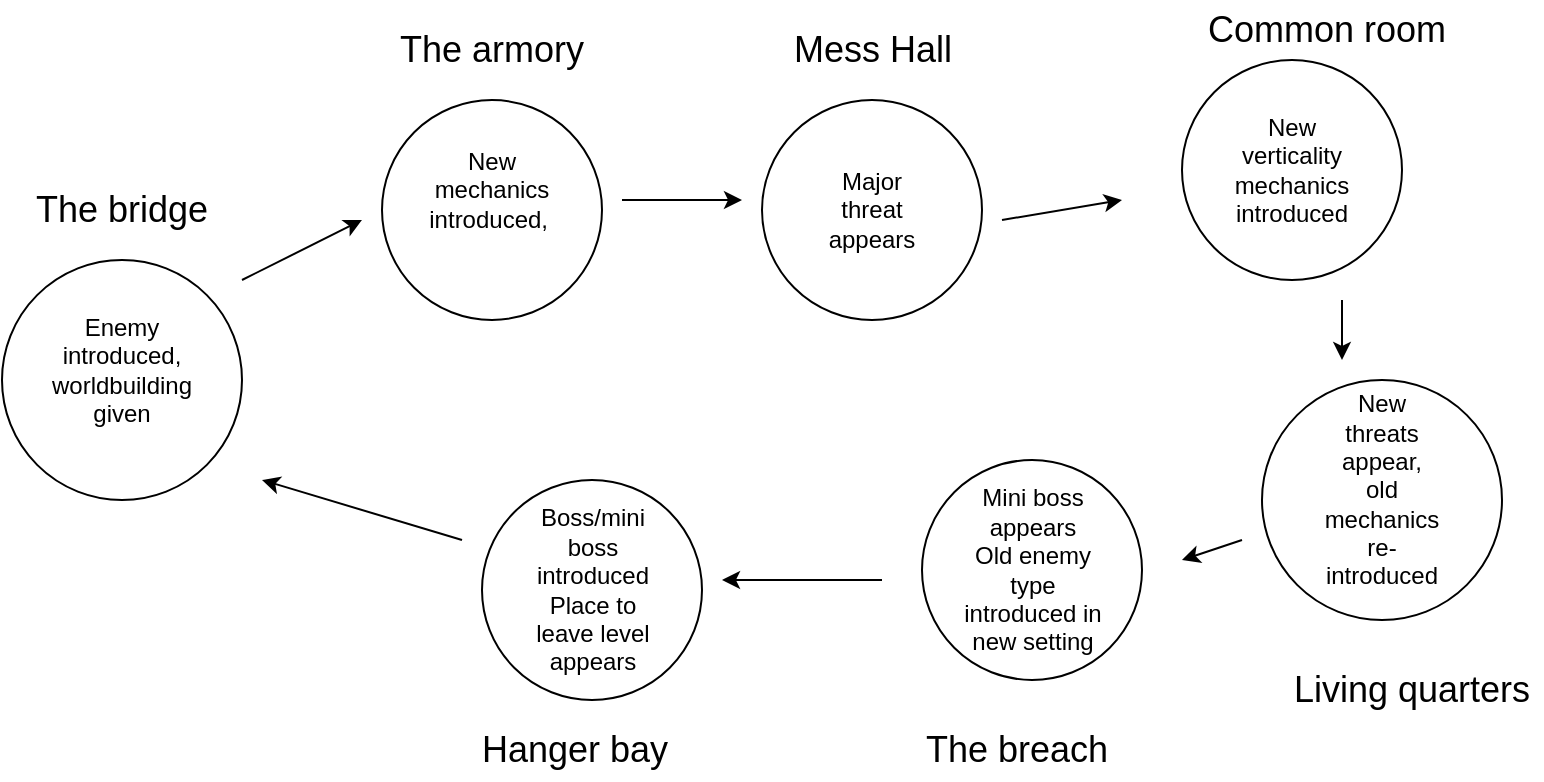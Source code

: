 <mxfile version="15.7.1" type="device"><diagram id="iKAEeIR99axe2OjKdpHj" name="Page-1"><mxGraphModel dx="1038" dy="617" grid="1" gridSize="10" guides="1" tooltips="1" connect="1" arrows="1" fold="1" page="1" pageScale="1" pageWidth="850" pageHeight="1100" math="0" shadow="0"><root><mxCell id="0"/><mxCell id="1" parent="0"/><mxCell id="lABuy9ejOP4kdRoIfY8Z-1" value="" style="ellipse;whiteSpace=wrap;html=1;aspect=fixed;" vertex="1" parent="1"><mxGeometry x="30" y="270" width="120" height="120" as="geometry"/></mxCell><mxCell id="lABuy9ejOP4kdRoIfY8Z-5" value="" style="endArrow=classic;html=1;rounded=0;" edge="1" parent="1"><mxGeometry width="50" height="50" relative="1" as="geometry"><mxPoint x="150" y="280" as="sourcePoint"/><mxPoint x="210" y="250" as="targetPoint"/></mxGeometry></mxCell><mxCell id="lABuy9ejOP4kdRoIfY8Z-7" value="" style="ellipse;whiteSpace=wrap;html=1;aspect=fixed;" vertex="1" parent="1"><mxGeometry x="220" y="190" width="110" height="110" as="geometry"/></mxCell><mxCell id="lABuy9ejOP4kdRoIfY8Z-8" value="" style="endArrow=classic;html=1;rounded=0;" edge="1" parent="1"><mxGeometry width="50" height="50" relative="1" as="geometry"><mxPoint x="340" y="240" as="sourcePoint"/><mxPoint x="400" y="240" as="targetPoint"/></mxGeometry></mxCell><mxCell id="lABuy9ejOP4kdRoIfY8Z-9" value="" style="ellipse;whiteSpace=wrap;html=1;aspect=fixed;" vertex="1" parent="1"><mxGeometry x="410" y="190" width="110" height="110" as="geometry"/></mxCell><mxCell id="lABuy9ejOP4kdRoIfY8Z-10" value="" style="endArrow=classic;html=1;rounded=0;" edge="1" parent="1"><mxGeometry width="50" height="50" relative="1" as="geometry"><mxPoint x="530" y="250" as="sourcePoint"/><mxPoint x="590" y="240" as="targetPoint"/></mxGeometry></mxCell><mxCell id="lABuy9ejOP4kdRoIfY8Z-11" value="" style="ellipse;whiteSpace=wrap;html=1;aspect=fixed;" vertex="1" parent="1"><mxGeometry x="660" y="330" width="120" height="120" as="geometry"/></mxCell><mxCell id="lABuy9ejOP4kdRoIfY8Z-14" value="" style="endArrow=classic;html=1;rounded=0;" edge="1" parent="1"><mxGeometry width="50" height="50" relative="1" as="geometry"><mxPoint x="650" y="410" as="sourcePoint"/><mxPoint x="620" y="420" as="targetPoint"/></mxGeometry></mxCell><mxCell id="lABuy9ejOP4kdRoIfY8Z-15" value="" style="ellipse;whiteSpace=wrap;html=1;aspect=fixed;" vertex="1" parent="1"><mxGeometry x="490" y="370" width="110" height="110" as="geometry"/></mxCell><mxCell id="lABuy9ejOP4kdRoIfY8Z-16" value="" style="ellipse;whiteSpace=wrap;html=1;aspect=fixed;" vertex="1" parent="1"><mxGeometry x="270" y="380" width="110" height="110" as="geometry"/></mxCell><mxCell id="lABuy9ejOP4kdRoIfY8Z-17" value="" style="endArrow=classic;html=1;rounded=0;" edge="1" parent="1"><mxGeometry width="50" height="50" relative="1" as="geometry"><mxPoint x="470" y="430" as="sourcePoint"/><mxPoint x="390" y="430" as="targetPoint"/></mxGeometry></mxCell><mxCell id="lABuy9ejOP4kdRoIfY8Z-18" value="" style="endArrow=classic;html=1;rounded=0;" edge="1" parent="1"><mxGeometry width="50" height="50" relative="1" as="geometry"><mxPoint x="260" y="410" as="sourcePoint"/><mxPoint x="160" y="380" as="targetPoint"/></mxGeometry></mxCell><mxCell id="lABuy9ejOP4kdRoIfY8Z-21" value="Enemy introduced, worldbuilding given" style="text;html=1;strokeColor=none;fillColor=none;align=center;verticalAlign=middle;whiteSpace=wrap;rounded=0;" vertex="1" parent="1"><mxGeometry x="60" y="310" width="60" height="30" as="geometry"/></mxCell><mxCell id="lABuy9ejOP4kdRoIfY8Z-22" value="&lt;font style=&quot;font-size: 18px&quot;&gt;The bridge&lt;/font&gt;" style="text;html=1;strokeColor=none;fillColor=none;align=center;verticalAlign=middle;whiteSpace=wrap;rounded=0;" vertex="1" parent="1"><mxGeometry x="40" y="230" width="100" height="30" as="geometry"/></mxCell><mxCell id="lABuy9ejOP4kdRoIfY8Z-28" value="&lt;font style=&quot;font-size: 18px&quot;&gt;The armory&lt;br&gt;&lt;/font&gt;" style="text;html=1;strokeColor=none;fillColor=none;align=center;verticalAlign=middle;whiteSpace=wrap;rounded=0;" vertex="1" parent="1"><mxGeometry x="220" y="150" width="110" height="30" as="geometry"/></mxCell><mxCell id="lABuy9ejOP4kdRoIfY8Z-29" value="" style="ellipse;whiteSpace=wrap;html=1;aspect=fixed;" vertex="1" parent="1"><mxGeometry x="620" y="170" width="110" height="110" as="geometry"/></mxCell><mxCell id="lABuy9ejOP4kdRoIfY8Z-30" value="" style="endArrow=classic;html=1;rounded=0;fontSize=18;" edge="1" parent="1"><mxGeometry width="50" height="50" relative="1" as="geometry"><mxPoint x="700" y="290" as="sourcePoint"/><mxPoint x="700" y="320" as="targetPoint"/></mxGeometry></mxCell><mxCell id="lABuy9ejOP4kdRoIfY8Z-31" value="&lt;font style=&quot;font-size: 18px&quot;&gt;Mess Hall&lt;/font&gt;" style="text;html=1;strokeColor=none;fillColor=none;align=center;verticalAlign=middle;whiteSpace=wrap;rounded=0;" vertex="1" parent="1"><mxGeometry x="417.5" y="150" width="95" height="30" as="geometry"/></mxCell><mxCell id="lABuy9ejOP4kdRoIfY8Z-32" value="&lt;font style=&quot;font-size: 18px&quot;&gt;Common room&lt;/font&gt;" style="text;html=1;strokeColor=none;fillColor=none;align=center;verticalAlign=middle;whiteSpace=wrap;rounded=0;" vertex="1" parent="1"><mxGeometry x="620" y="140" width="145" height="30" as="geometry"/></mxCell><mxCell id="lABuy9ejOP4kdRoIfY8Z-33" value="&lt;font style=&quot;font-size: 18px&quot;&gt;Living quarters&lt;/font&gt;" style="text;html=1;strokeColor=none;fillColor=none;align=center;verticalAlign=middle;whiteSpace=wrap;rounded=0;" vertex="1" parent="1"><mxGeometry x="670" y="470" width="130" height="30" as="geometry"/></mxCell><mxCell id="lABuy9ejOP4kdRoIfY8Z-34" value="&lt;font style=&quot;font-size: 18px&quot;&gt;The breach&lt;/font&gt;" style="text;html=1;strokeColor=none;fillColor=none;align=center;verticalAlign=middle;whiteSpace=wrap;rounded=0;" vertex="1" parent="1"><mxGeometry x="490" y="500" width="95" height="30" as="geometry"/></mxCell><mxCell id="lABuy9ejOP4kdRoIfY8Z-35" value="&lt;font style=&quot;font-size: 18px&quot;&gt;Hanger bay&lt;br&gt;&lt;/font&gt;" style="text;html=1;strokeColor=none;fillColor=none;align=center;verticalAlign=middle;whiteSpace=wrap;rounded=0;" vertex="1" parent="1"><mxGeometry x="260" y="500" width="112.5" height="30" as="geometry"/></mxCell><mxCell id="lABuy9ejOP4kdRoIfY8Z-36" value="New mechanics introduced,&amp;nbsp;" style="text;html=1;strokeColor=none;fillColor=none;align=center;verticalAlign=middle;whiteSpace=wrap;rounded=0;" vertex="1" parent="1"><mxGeometry x="245" y="220" width="60" height="30" as="geometry"/></mxCell><mxCell id="lABuy9ejOP4kdRoIfY8Z-38" value="Major threat appears&lt;br&gt;" style="text;html=1;strokeColor=none;fillColor=none;align=center;verticalAlign=middle;whiteSpace=wrap;rounded=0;" vertex="1" parent="1"><mxGeometry x="435" y="230" width="60" height="30" as="geometry"/></mxCell><mxCell id="lABuy9ejOP4kdRoIfY8Z-39" value="New verticality mechanics introduced" style="text;html=1;strokeColor=none;fillColor=none;align=center;verticalAlign=middle;whiteSpace=wrap;rounded=0;" vertex="1" parent="1"><mxGeometry x="645" y="210" width="60" height="30" as="geometry"/></mxCell><mxCell id="lABuy9ejOP4kdRoIfY8Z-40" value="New threats appear, old mechanics re-introduced" style="text;html=1;strokeColor=none;fillColor=none;align=center;verticalAlign=middle;whiteSpace=wrap;rounded=0;" vertex="1" parent="1"><mxGeometry x="690" y="370" width="60" height="30" as="geometry"/></mxCell><mxCell id="lABuy9ejOP4kdRoIfY8Z-41" value="Mini boss appears&lt;br&gt;Old enemy type introduced in new setting" style="text;html=1;strokeColor=none;fillColor=none;align=center;verticalAlign=middle;whiteSpace=wrap;rounded=0;" vertex="1" parent="1"><mxGeometry x="507.5" y="410" width="75" height="30" as="geometry"/></mxCell><mxCell id="lABuy9ejOP4kdRoIfY8Z-42" value="Boss/mini boss introduced Place to leave level appears" style="text;html=1;strokeColor=none;fillColor=none;align=center;verticalAlign=middle;whiteSpace=wrap;rounded=0;" vertex="1" parent="1"><mxGeometry x="287.5" y="420" width="75" height="30" as="geometry"/></mxCell></root></mxGraphModel></diagram></mxfile>